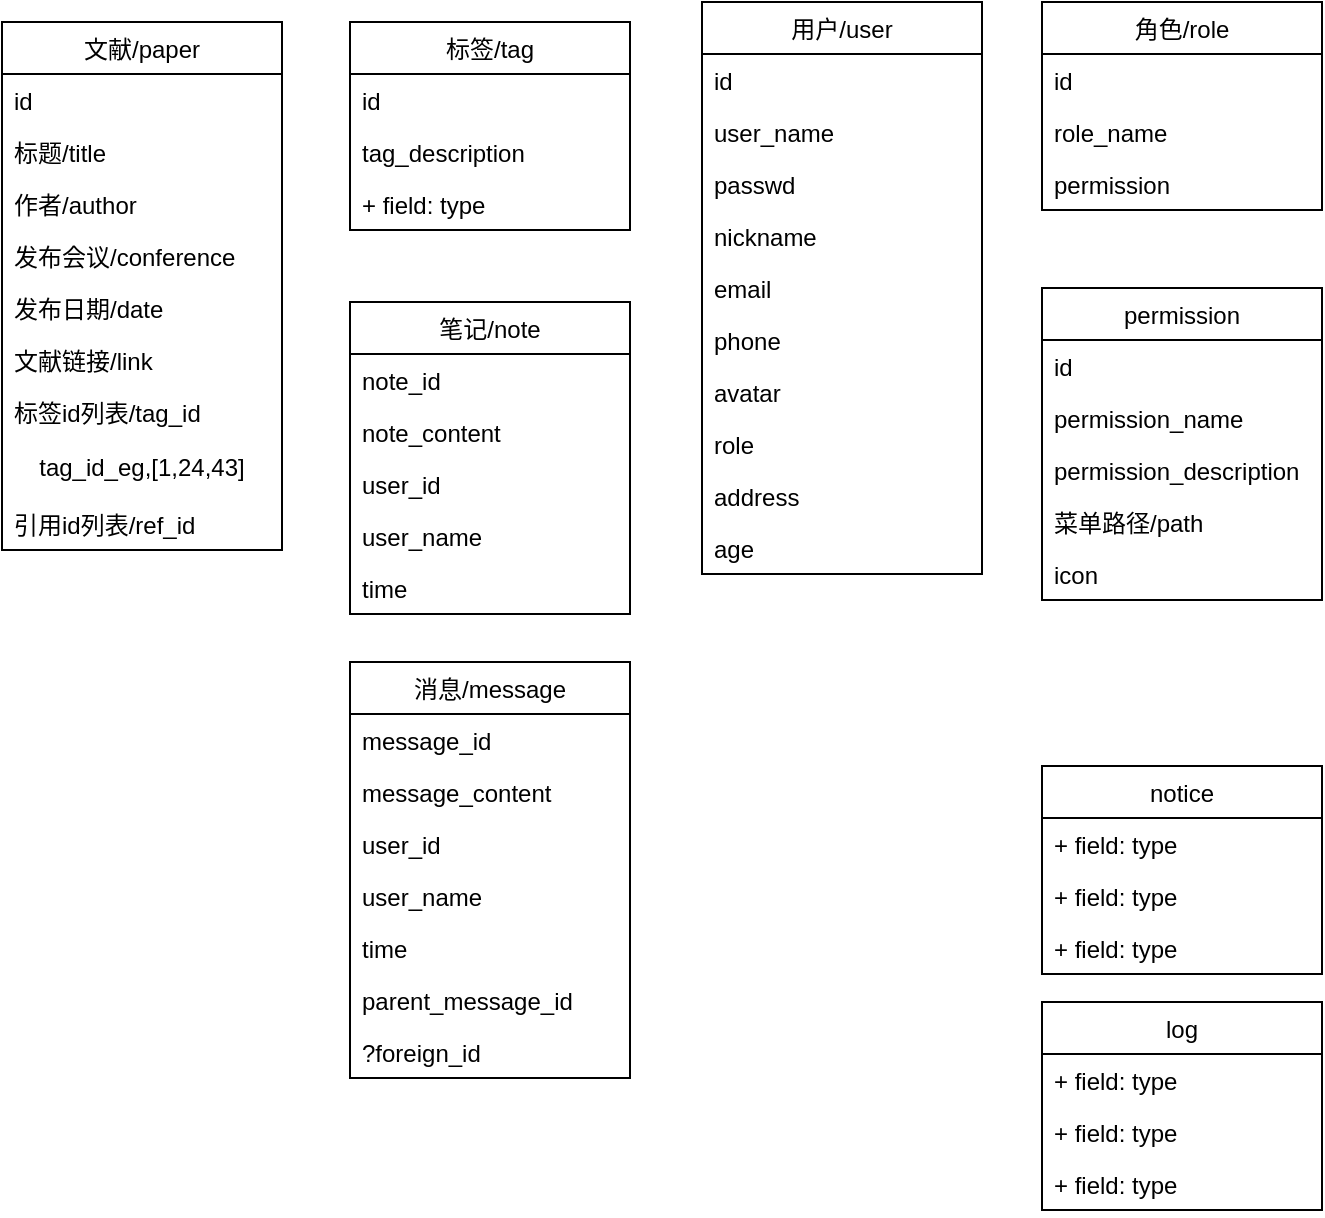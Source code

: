 <mxfile version="19.0.0" type="github">
  <diagram id="C5RBs43oDa-KdzZeNtuy" name="Page-1">
    <mxGraphModel dx="1445" dy="683" grid="1" gridSize="10" guides="1" tooltips="1" connect="1" arrows="1" fold="1" page="1" pageScale="1" pageWidth="827" pageHeight="1169" math="0" shadow="0">
      <root>
        <mxCell id="WIyWlLk6GJQsqaUBKTNV-0" />
        <mxCell id="WIyWlLk6GJQsqaUBKTNV-1" parent="WIyWlLk6GJQsqaUBKTNV-0" />
        <mxCell id="7iV6s-LVpzKUTFbf8E-l-14" value="文献/paper" style="swimlane;fontStyle=0;childLayout=stackLayout;horizontal=1;startSize=26;fillColor=none;horizontalStack=0;resizeParent=1;resizeParentMax=0;resizeLast=0;collapsible=1;marginBottom=0;" vertex="1" parent="WIyWlLk6GJQsqaUBKTNV-1">
          <mxGeometry x="100" y="150" width="140" height="264" as="geometry" />
        </mxCell>
        <mxCell id="7iV6s-LVpzKUTFbf8E-l-21" value="id" style="text;strokeColor=none;fillColor=none;align=left;verticalAlign=top;spacingLeft=4;spacingRight=4;overflow=hidden;rotatable=0;points=[[0,0.5],[1,0.5]];portConstraint=eastwest;" vertex="1" parent="7iV6s-LVpzKUTFbf8E-l-14">
          <mxGeometry y="26" width="140" height="26" as="geometry" />
        </mxCell>
        <mxCell id="7iV6s-LVpzKUTFbf8E-l-10" value="标题/title" style="text;strokeColor=none;fillColor=none;align=left;verticalAlign=top;spacingLeft=4;spacingRight=4;overflow=hidden;rotatable=0;points=[[0,0.5],[1,0.5]];portConstraint=eastwest;" vertex="1" parent="7iV6s-LVpzKUTFbf8E-l-14">
          <mxGeometry y="52" width="140" height="26" as="geometry" />
        </mxCell>
        <mxCell id="7iV6s-LVpzKUTFbf8E-l-13" value="作者/author" style="text;strokeColor=none;fillColor=none;align=left;verticalAlign=top;spacingLeft=4;spacingRight=4;overflow=hidden;rotatable=0;points=[[0,0.5],[1,0.5]];portConstraint=eastwest;" vertex="1" parent="7iV6s-LVpzKUTFbf8E-l-14">
          <mxGeometry y="78" width="140" height="26" as="geometry" />
        </mxCell>
        <mxCell id="7iV6s-LVpzKUTFbf8E-l-15" value="发布会议/conference" style="text;strokeColor=none;fillColor=none;align=left;verticalAlign=top;spacingLeft=4;spacingRight=4;overflow=hidden;rotatable=0;points=[[0,0.5],[1,0.5]];portConstraint=eastwest;" vertex="1" parent="7iV6s-LVpzKUTFbf8E-l-14">
          <mxGeometry y="104" width="140" height="26" as="geometry" />
        </mxCell>
        <mxCell id="7iV6s-LVpzKUTFbf8E-l-16" value="发布日期/date" style="text;strokeColor=none;fillColor=none;align=left;verticalAlign=top;spacingLeft=4;spacingRight=4;overflow=hidden;rotatable=0;points=[[0,0.5],[1,0.5]];portConstraint=eastwest;" vertex="1" parent="7iV6s-LVpzKUTFbf8E-l-14">
          <mxGeometry y="130" width="140" height="26" as="geometry" />
        </mxCell>
        <mxCell id="7iV6s-LVpzKUTFbf8E-l-17" value="⽂献链接/link" style="text;strokeColor=none;fillColor=none;align=left;verticalAlign=top;spacingLeft=4;spacingRight=4;overflow=hidden;rotatable=0;points=[[0,0.5],[1,0.5]];portConstraint=eastwest;" vertex="1" parent="7iV6s-LVpzKUTFbf8E-l-14">
          <mxGeometry y="156" width="140" height="26" as="geometry" />
        </mxCell>
        <mxCell id="7iV6s-LVpzKUTFbf8E-l-20" value="标签id列表/tag_id" style="text;strokeColor=none;fillColor=none;align=left;verticalAlign=top;spacingLeft=4;spacingRight=4;overflow=hidden;rotatable=0;points=[[0,0.5],[1,0.5]];portConstraint=eastwest;" vertex="1" parent="7iV6s-LVpzKUTFbf8E-l-14">
          <mxGeometry y="182" width="140" height="26" as="geometry" />
        </mxCell>
        <mxCell id="7iV6s-LVpzKUTFbf8E-l-47" value="tag_id_eg,[1,24,43]" style="text;html=1;strokeColor=none;fillColor=none;align=center;verticalAlign=middle;whiteSpace=wrap;rounded=0;" vertex="1" parent="7iV6s-LVpzKUTFbf8E-l-14">
          <mxGeometry y="208" width="140" height="30" as="geometry" />
        </mxCell>
        <mxCell id="7iV6s-LVpzKUTFbf8E-l-48" value="引用id列表/ref_id" style="text;strokeColor=none;fillColor=none;align=left;verticalAlign=top;spacingLeft=4;spacingRight=4;overflow=hidden;rotatable=0;points=[[0,0.5],[1,0.5]];portConstraint=eastwest;" vertex="1" parent="7iV6s-LVpzKUTFbf8E-l-14">
          <mxGeometry y="238" width="140" height="26" as="geometry" />
        </mxCell>
        <mxCell id="7iV6s-LVpzKUTFbf8E-l-22" value="标签/tag" style="swimlane;fontStyle=0;childLayout=stackLayout;horizontal=1;startSize=26;fillColor=none;horizontalStack=0;resizeParent=1;resizeParentMax=0;resizeLast=0;collapsible=1;marginBottom=0;" vertex="1" parent="WIyWlLk6GJQsqaUBKTNV-1">
          <mxGeometry x="274" y="150" width="140" height="104" as="geometry" />
        </mxCell>
        <mxCell id="7iV6s-LVpzKUTFbf8E-l-23" value="id" style="text;strokeColor=none;fillColor=none;align=left;verticalAlign=top;spacingLeft=4;spacingRight=4;overflow=hidden;rotatable=0;points=[[0,0.5],[1,0.5]];portConstraint=eastwest;" vertex="1" parent="7iV6s-LVpzKUTFbf8E-l-22">
          <mxGeometry y="26" width="140" height="26" as="geometry" />
        </mxCell>
        <mxCell id="7iV6s-LVpzKUTFbf8E-l-24" value="tag_description" style="text;strokeColor=none;fillColor=none;align=left;verticalAlign=top;spacingLeft=4;spacingRight=4;overflow=hidden;rotatable=0;points=[[0,0.5],[1,0.5]];portConstraint=eastwest;" vertex="1" parent="7iV6s-LVpzKUTFbf8E-l-22">
          <mxGeometry y="52" width="140" height="26" as="geometry" />
        </mxCell>
        <mxCell id="7iV6s-LVpzKUTFbf8E-l-25" value="+ field: type" style="text;strokeColor=none;fillColor=none;align=left;verticalAlign=top;spacingLeft=4;spacingRight=4;overflow=hidden;rotatable=0;points=[[0,0.5],[1,0.5]];portConstraint=eastwest;" vertex="1" parent="7iV6s-LVpzKUTFbf8E-l-22">
          <mxGeometry y="78" width="140" height="26" as="geometry" />
        </mxCell>
        <mxCell id="7iV6s-LVpzKUTFbf8E-l-26" value="用户/user" style="swimlane;fontStyle=0;childLayout=stackLayout;horizontal=1;startSize=26;fillColor=none;horizontalStack=0;resizeParent=1;resizeParentMax=0;resizeLast=0;collapsible=1;marginBottom=0;" vertex="1" parent="WIyWlLk6GJQsqaUBKTNV-1">
          <mxGeometry x="450" y="140" width="140" height="286" as="geometry" />
        </mxCell>
        <mxCell id="7iV6s-LVpzKUTFbf8E-l-27" value="id" style="text;strokeColor=none;fillColor=none;align=left;verticalAlign=top;spacingLeft=4;spacingRight=4;overflow=hidden;rotatable=0;points=[[0,0.5],[1,0.5]];portConstraint=eastwest;" vertex="1" parent="7iV6s-LVpzKUTFbf8E-l-26">
          <mxGeometry y="26" width="140" height="26" as="geometry" />
        </mxCell>
        <mxCell id="7iV6s-LVpzKUTFbf8E-l-28" value="user_name" style="text;strokeColor=none;fillColor=none;align=left;verticalAlign=top;spacingLeft=4;spacingRight=4;overflow=hidden;rotatable=0;points=[[0,0.5],[1,0.5]];portConstraint=eastwest;" vertex="1" parent="7iV6s-LVpzKUTFbf8E-l-26">
          <mxGeometry y="52" width="140" height="26" as="geometry" />
        </mxCell>
        <mxCell id="7iV6s-LVpzKUTFbf8E-l-29" value="passwd" style="text;strokeColor=none;fillColor=none;align=left;verticalAlign=top;spacingLeft=4;spacingRight=4;overflow=hidden;rotatable=0;points=[[0,0.5],[1,0.5]];portConstraint=eastwest;" vertex="1" parent="7iV6s-LVpzKUTFbf8E-l-26">
          <mxGeometry y="78" width="140" height="26" as="geometry" />
        </mxCell>
        <mxCell id="7iV6s-LVpzKUTFbf8E-l-34" value="nickname" style="text;strokeColor=none;fillColor=none;align=left;verticalAlign=top;spacingLeft=4;spacingRight=4;overflow=hidden;rotatable=0;points=[[0,0.5],[1,0.5]];portConstraint=eastwest;" vertex="1" parent="7iV6s-LVpzKUTFbf8E-l-26">
          <mxGeometry y="104" width="140" height="26" as="geometry" />
        </mxCell>
        <mxCell id="7iV6s-LVpzKUTFbf8E-l-37" value="email" style="text;strokeColor=none;fillColor=none;align=left;verticalAlign=top;spacingLeft=4;spacingRight=4;overflow=hidden;rotatable=0;points=[[0,0.5],[1,0.5]];portConstraint=eastwest;" vertex="1" parent="7iV6s-LVpzKUTFbf8E-l-26">
          <mxGeometry y="130" width="140" height="26" as="geometry" />
        </mxCell>
        <mxCell id="7iV6s-LVpzKUTFbf8E-l-36" value="phone" style="text;strokeColor=none;fillColor=none;align=left;verticalAlign=top;spacingLeft=4;spacingRight=4;overflow=hidden;rotatable=0;points=[[0,0.5],[1,0.5]];portConstraint=eastwest;" vertex="1" parent="7iV6s-LVpzKUTFbf8E-l-26">
          <mxGeometry y="156" width="140" height="26" as="geometry" />
        </mxCell>
        <mxCell id="7iV6s-LVpzKUTFbf8E-l-35" value="avatar" style="text;strokeColor=none;fillColor=none;align=left;verticalAlign=top;spacingLeft=4;spacingRight=4;overflow=hidden;rotatable=0;points=[[0,0.5],[1,0.5]];portConstraint=eastwest;" vertex="1" parent="7iV6s-LVpzKUTFbf8E-l-26">
          <mxGeometry y="182" width="140" height="26" as="geometry" />
        </mxCell>
        <mxCell id="7iV6s-LVpzKUTFbf8E-l-38" value="role" style="text;strokeColor=none;fillColor=none;align=left;verticalAlign=top;spacingLeft=4;spacingRight=4;overflow=hidden;rotatable=0;points=[[0,0.5],[1,0.5]];portConstraint=eastwest;" vertex="1" parent="7iV6s-LVpzKUTFbf8E-l-26">
          <mxGeometry y="208" width="140" height="26" as="geometry" />
        </mxCell>
        <mxCell id="7iV6s-LVpzKUTFbf8E-l-39" value="address" style="text;strokeColor=none;fillColor=none;align=left;verticalAlign=top;spacingLeft=4;spacingRight=4;overflow=hidden;rotatable=0;points=[[0,0.5],[1,0.5]];portConstraint=eastwest;" vertex="1" parent="7iV6s-LVpzKUTFbf8E-l-26">
          <mxGeometry y="234" width="140" height="26" as="geometry" />
        </mxCell>
        <mxCell id="7iV6s-LVpzKUTFbf8E-l-40" value="age" style="text;strokeColor=none;fillColor=none;align=left;verticalAlign=top;spacingLeft=4;spacingRight=4;overflow=hidden;rotatable=0;points=[[0,0.5],[1,0.5]];portConstraint=eastwest;" vertex="1" parent="7iV6s-LVpzKUTFbf8E-l-26">
          <mxGeometry y="260" width="140" height="26" as="geometry" />
        </mxCell>
        <mxCell id="7iV6s-LVpzKUTFbf8E-l-30" value="角色/role" style="swimlane;fontStyle=0;childLayout=stackLayout;horizontal=1;startSize=26;fillColor=none;horizontalStack=0;resizeParent=1;resizeParentMax=0;resizeLast=0;collapsible=1;marginBottom=0;" vertex="1" parent="WIyWlLk6GJQsqaUBKTNV-1">
          <mxGeometry x="620" y="140" width="140" height="104" as="geometry" />
        </mxCell>
        <mxCell id="7iV6s-LVpzKUTFbf8E-l-31" value="id" style="text;strokeColor=none;fillColor=none;align=left;verticalAlign=top;spacingLeft=4;spacingRight=4;overflow=hidden;rotatable=0;points=[[0,0.5],[1,0.5]];portConstraint=eastwest;" vertex="1" parent="7iV6s-LVpzKUTFbf8E-l-30">
          <mxGeometry y="26" width="140" height="26" as="geometry" />
        </mxCell>
        <mxCell id="7iV6s-LVpzKUTFbf8E-l-32" value="role_name" style="text;strokeColor=none;fillColor=none;align=left;verticalAlign=top;spacingLeft=4;spacingRight=4;overflow=hidden;rotatable=0;points=[[0,0.5],[1,0.5]];portConstraint=eastwest;" vertex="1" parent="7iV6s-LVpzKUTFbf8E-l-30">
          <mxGeometry y="52" width="140" height="26" as="geometry" />
        </mxCell>
        <mxCell id="7iV6s-LVpzKUTFbf8E-l-33" value="permission" style="text;strokeColor=none;fillColor=none;align=left;verticalAlign=top;spacingLeft=4;spacingRight=4;overflow=hidden;rotatable=0;points=[[0,0.5],[1,0.5]];portConstraint=eastwest;" vertex="1" parent="7iV6s-LVpzKUTFbf8E-l-30">
          <mxGeometry y="78" width="140" height="26" as="geometry" />
        </mxCell>
        <mxCell id="7iV6s-LVpzKUTFbf8E-l-42" value="permission" style="swimlane;fontStyle=0;childLayout=stackLayout;horizontal=1;startSize=26;fillColor=none;horizontalStack=0;resizeParent=1;resizeParentMax=0;resizeLast=0;collapsible=1;marginBottom=0;" vertex="1" parent="WIyWlLk6GJQsqaUBKTNV-1">
          <mxGeometry x="620" y="283" width="140" height="156" as="geometry" />
        </mxCell>
        <mxCell id="7iV6s-LVpzKUTFbf8E-l-43" value="id" style="text;strokeColor=none;fillColor=none;align=left;verticalAlign=top;spacingLeft=4;spacingRight=4;overflow=hidden;rotatable=0;points=[[0,0.5],[1,0.5]];portConstraint=eastwest;" vertex="1" parent="7iV6s-LVpzKUTFbf8E-l-42">
          <mxGeometry y="26" width="140" height="26" as="geometry" />
        </mxCell>
        <mxCell id="7iV6s-LVpzKUTFbf8E-l-44" value="permission_name" style="text;strokeColor=none;fillColor=none;align=left;verticalAlign=top;spacingLeft=4;spacingRight=4;overflow=hidden;rotatable=0;points=[[0,0.5],[1,0.5]];portConstraint=eastwest;" vertex="1" parent="7iV6s-LVpzKUTFbf8E-l-42">
          <mxGeometry y="52" width="140" height="26" as="geometry" />
        </mxCell>
        <mxCell id="7iV6s-LVpzKUTFbf8E-l-41" value="permission_description" style="text;strokeColor=none;fillColor=none;align=left;verticalAlign=top;spacingLeft=4;spacingRight=4;overflow=hidden;rotatable=0;points=[[0,0.5],[1,0.5]];portConstraint=eastwest;" vertex="1" parent="7iV6s-LVpzKUTFbf8E-l-42">
          <mxGeometry y="78" width="140" height="26" as="geometry" />
        </mxCell>
        <mxCell id="7iV6s-LVpzKUTFbf8E-l-45" value="菜单路径/path" style="text;strokeColor=none;fillColor=none;align=left;verticalAlign=top;spacingLeft=4;spacingRight=4;overflow=hidden;rotatable=0;points=[[0,0.5],[1,0.5]];portConstraint=eastwest;" vertex="1" parent="7iV6s-LVpzKUTFbf8E-l-42">
          <mxGeometry y="104" width="140" height="26" as="geometry" />
        </mxCell>
        <mxCell id="7iV6s-LVpzKUTFbf8E-l-46" value="icon" style="text;strokeColor=none;fillColor=none;align=left;verticalAlign=top;spacingLeft=4;spacingRight=4;overflow=hidden;rotatable=0;points=[[0,0.5],[1,0.5]];portConstraint=eastwest;" vertex="1" parent="7iV6s-LVpzKUTFbf8E-l-42">
          <mxGeometry y="130" width="140" height="26" as="geometry" />
        </mxCell>
        <mxCell id="7iV6s-LVpzKUTFbf8E-l-49" value="笔记/note" style="swimlane;fontStyle=0;childLayout=stackLayout;horizontal=1;startSize=26;fillColor=none;horizontalStack=0;resizeParent=1;resizeParentMax=0;resizeLast=0;collapsible=1;marginBottom=0;" vertex="1" parent="WIyWlLk6GJQsqaUBKTNV-1">
          <mxGeometry x="274" y="290" width="140" height="156" as="geometry" />
        </mxCell>
        <mxCell id="7iV6s-LVpzKUTFbf8E-l-50" value="note_id" style="text;strokeColor=none;fillColor=none;align=left;verticalAlign=top;spacingLeft=4;spacingRight=4;overflow=hidden;rotatable=0;points=[[0,0.5],[1,0.5]];portConstraint=eastwest;" vertex="1" parent="7iV6s-LVpzKUTFbf8E-l-49">
          <mxGeometry y="26" width="140" height="26" as="geometry" />
        </mxCell>
        <mxCell id="7iV6s-LVpzKUTFbf8E-l-54" value="note_content" style="text;strokeColor=none;fillColor=none;align=left;verticalAlign=top;spacingLeft=4;spacingRight=4;overflow=hidden;rotatable=0;points=[[0,0.5],[1,0.5]];portConstraint=eastwest;" vertex="1" parent="7iV6s-LVpzKUTFbf8E-l-49">
          <mxGeometry y="52" width="140" height="26" as="geometry" />
        </mxCell>
        <mxCell id="7iV6s-LVpzKUTFbf8E-l-52" value="user_id" style="text;strokeColor=none;fillColor=none;align=left;verticalAlign=top;spacingLeft=4;spacingRight=4;overflow=hidden;rotatable=0;points=[[0,0.5],[1,0.5]];portConstraint=eastwest;" vertex="1" parent="7iV6s-LVpzKUTFbf8E-l-49">
          <mxGeometry y="78" width="140" height="26" as="geometry" />
        </mxCell>
        <mxCell id="7iV6s-LVpzKUTFbf8E-l-53" value="user_name" style="text;strokeColor=none;fillColor=none;align=left;verticalAlign=top;spacingLeft=4;spacingRight=4;overflow=hidden;rotatable=0;points=[[0,0.5],[1,0.5]];portConstraint=eastwest;" vertex="1" parent="7iV6s-LVpzKUTFbf8E-l-49">
          <mxGeometry y="104" width="140" height="26" as="geometry" />
        </mxCell>
        <mxCell id="7iV6s-LVpzKUTFbf8E-l-51" value="time" style="text;strokeColor=none;fillColor=none;align=left;verticalAlign=top;spacingLeft=4;spacingRight=4;overflow=hidden;rotatable=0;points=[[0,0.5],[1,0.5]];portConstraint=eastwest;" vertex="1" parent="7iV6s-LVpzKUTFbf8E-l-49">
          <mxGeometry y="130" width="140" height="26" as="geometry" />
        </mxCell>
        <mxCell id="7iV6s-LVpzKUTFbf8E-l-55" value="消息/message" style="swimlane;fontStyle=0;childLayout=stackLayout;horizontal=1;startSize=26;fillColor=none;horizontalStack=0;resizeParent=1;resizeParentMax=0;resizeLast=0;collapsible=1;marginBottom=0;" vertex="1" parent="WIyWlLk6GJQsqaUBKTNV-1">
          <mxGeometry x="274" y="470" width="140" height="208" as="geometry" />
        </mxCell>
        <mxCell id="7iV6s-LVpzKUTFbf8E-l-56" value="message_id" style="text;strokeColor=none;fillColor=none;align=left;verticalAlign=top;spacingLeft=4;spacingRight=4;overflow=hidden;rotatable=0;points=[[0,0.5],[1,0.5]];portConstraint=eastwest;" vertex="1" parent="7iV6s-LVpzKUTFbf8E-l-55">
          <mxGeometry y="26" width="140" height="26" as="geometry" />
        </mxCell>
        <mxCell id="7iV6s-LVpzKUTFbf8E-l-57" value="message_content" style="text;strokeColor=none;fillColor=none;align=left;verticalAlign=top;spacingLeft=4;spacingRight=4;overflow=hidden;rotatable=0;points=[[0,0.5],[1,0.5]];portConstraint=eastwest;" vertex="1" parent="7iV6s-LVpzKUTFbf8E-l-55">
          <mxGeometry y="52" width="140" height="26" as="geometry" />
        </mxCell>
        <mxCell id="7iV6s-LVpzKUTFbf8E-l-58" value="user_id" style="text;strokeColor=none;fillColor=none;align=left;verticalAlign=top;spacingLeft=4;spacingRight=4;overflow=hidden;rotatable=0;points=[[0,0.5],[1,0.5]];portConstraint=eastwest;" vertex="1" parent="7iV6s-LVpzKUTFbf8E-l-55">
          <mxGeometry y="78" width="140" height="26" as="geometry" />
        </mxCell>
        <mxCell id="7iV6s-LVpzKUTFbf8E-l-59" value="user_name" style="text;strokeColor=none;fillColor=none;align=left;verticalAlign=top;spacingLeft=4;spacingRight=4;overflow=hidden;rotatable=0;points=[[0,0.5],[1,0.5]];portConstraint=eastwest;" vertex="1" parent="7iV6s-LVpzKUTFbf8E-l-55">
          <mxGeometry y="104" width="140" height="26" as="geometry" />
        </mxCell>
        <mxCell id="7iV6s-LVpzKUTFbf8E-l-60" value="time" style="text;strokeColor=none;fillColor=none;align=left;verticalAlign=top;spacingLeft=4;spacingRight=4;overflow=hidden;rotatable=0;points=[[0,0.5],[1,0.5]];portConstraint=eastwest;" vertex="1" parent="7iV6s-LVpzKUTFbf8E-l-55">
          <mxGeometry y="130" width="140" height="26" as="geometry" />
        </mxCell>
        <mxCell id="7iV6s-LVpzKUTFbf8E-l-61" value="parent_message_id" style="text;strokeColor=none;fillColor=none;align=left;verticalAlign=top;spacingLeft=4;spacingRight=4;overflow=hidden;rotatable=0;points=[[0,0.5],[1,0.5]];portConstraint=eastwest;" vertex="1" parent="7iV6s-LVpzKUTFbf8E-l-55">
          <mxGeometry y="156" width="140" height="26" as="geometry" />
        </mxCell>
        <mxCell id="7iV6s-LVpzKUTFbf8E-l-62" value="?foreign_id" style="text;strokeColor=none;fillColor=none;align=left;verticalAlign=top;spacingLeft=4;spacingRight=4;overflow=hidden;rotatable=0;points=[[0,0.5],[1,0.5]];portConstraint=eastwest;" vertex="1" parent="7iV6s-LVpzKUTFbf8E-l-55">
          <mxGeometry y="182" width="140" height="26" as="geometry" />
        </mxCell>
        <mxCell id="7iV6s-LVpzKUTFbf8E-l-63" value="notice" style="swimlane;fontStyle=0;childLayout=stackLayout;horizontal=1;startSize=26;fillColor=none;horizontalStack=0;resizeParent=1;resizeParentMax=0;resizeLast=0;collapsible=1;marginBottom=0;" vertex="1" parent="WIyWlLk6GJQsqaUBKTNV-1">
          <mxGeometry x="620" y="522" width="140" height="104" as="geometry" />
        </mxCell>
        <mxCell id="7iV6s-LVpzKUTFbf8E-l-64" value="+ field: type" style="text;strokeColor=none;fillColor=none;align=left;verticalAlign=top;spacingLeft=4;spacingRight=4;overflow=hidden;rotatable=0;points=[[0,0.5],[1,0.5]];portConstraint=eastwest;" vertex="1" parent="7iV6s-LVpzKUTFbf8E-l-63">
          <mxGeometry y="26" width="140" height="26" as="geometry" />
        </mxCell>
        <mxCell id="7iV6s-LVpzKUTFbf8E-l-65" value="+ field: type" style="text;strokeColor=none;fillColor=none;align=left;verticalAlign=top;spacingLeft=4;spacingRight=4;overflow=hidden;rotatable=0;points=[[0,0.5],[1,0.5]];portConstraint=eastwest;" vertex="1" parent="7iV6s-LVpzKUTFbf8E-l-63">
          <mxGeometry y="52" width="140" height="26" as="geometry" />
        </mxCell>
        <mxCell id="7iV6s-LVpzKUTFbf8E-l-66" value="+ field: type" style="text;strokeColor=none;fillColor=none;align=left;verticalAlign=top;spacingLeft=4;spacingRight=4;overflow=hidden;rotatable=0;points=[[0,0.5],[1,0.5]];portConstraint=eastwest;" vertex="1" parent="7iV6s-LVpzKUTFbf8E-l-63">
          <mxGeometry y="78" width="140" height="26" as="geometry" />
        </mxCell>
        <mxCell id="7iV6s-LVpzKUTFbf8E-l-67" value="log" style="swimlane;fontStyle=0;childLayout=stackLayout;horizontal=1;startSize=26;fillColor=none;horizontalStack=0;resizeParent=1;resizeParentMax=0;resizeLast=0;collapsible=1;marginBottom=0;" vertex="1" parent="WIyWlLk6GJQsqaUBKTNV-1">
          <mxGeometry x="620" y="640" width="140" height="104" as="geometry" />
        </mxCell>
        <mxCell id="7iV6s-LVpzKUTFbf8E-l-68" value="+ field: type" style="text;strokeColor=none;fillColor=none;align=left;verticalAlign=top;spacingLeft=4;spacingRight=4;overflow=hidden;rotatable=0;points=[[0,0.5],[1,0.5]];portConstraint=eastwest;" vertex="1" parent="7iV6s-LVpzKUTFbf8E-l-67">
          <mxGeometry y="26" width="140" height="26" as="geometry" />
        </mxCell>
        <mxCell id="7iV6s-LVpzKUTFbf8E-l-69" value="+ field: type" style="text;strokeColor=none;fillColor=none;align=left;verticalAlign=top;spacingLeft=4;spacingRight=4;overflow=hidden;rotatable=0;points=[[0,0.5],[1,0.5]];portConstraint=eastwest;" vertex="1" parent="7iV6s-LVpzKUTFbf8E-l-67">
          <mxGeometry y="52" width="140" height="26" as="geometry" />
        </mxCell>
        <mxCell id="7iV6s-LVpzKUTFbf8E-l-70" value="+ field: type" style="text;strokeColor=none;fillColor=none;align=left;verticalAlign=top;spacingLeft=4;spacingRight=4;overflow=hidden;rotatable=0;points=[[0,0.5],[1,0.5]];portConstraint=eastwest;" vertex="1" parent="7iV6s-LVpzKUTFbf8E-l-67">
          <mxGeometry y="78" width="140" height="26" as="geometry" />
        </mxCell>
      </root>
    </mxGraphModel>
  </diagram>
</mxfile>
